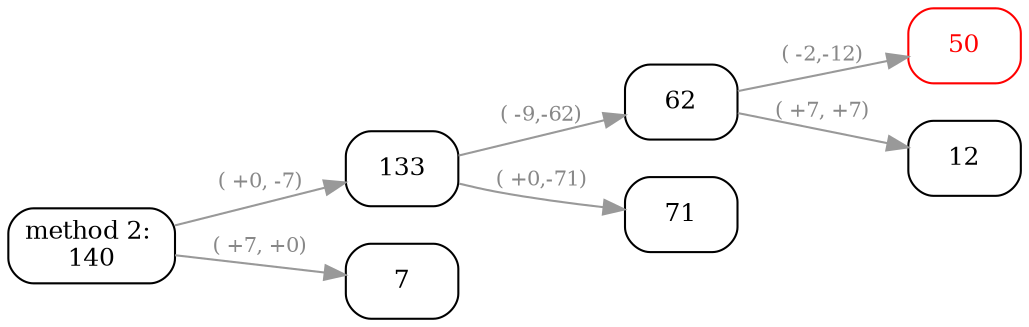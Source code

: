 // comment
digraph "method 2" {
	graph [rankdir=LR]
	node [color=black fontcolor=black fontsize=12 shape=box style=rounded]
	edge [color="#999999" fontcolor="#888888" fontsize=10]
	"02_00_0" [label="method 2: 
140"]
	"02_1_1" [label=133]
	"02_1_2" [label=7]
	"02_00_0" -> "02_1_1" [label="( +0, -7)"]
	"02_00_0" -> "02_1_2" [label="( +7, +0)"]
	"02_2_1" [label=62]
	"02_2_2" [label=71]
	"02_1_1" -> "02_2_1" [label="( -9,-62)"]
	"02_1_1" -> "02_2_2" [label="( +0,-71)"]
	"02_3_1" [label=50 color=red fontcolor=red]
	"02_3_2" [label=12]
	"02_2_1" -> "02_3_1" [label="( -2,-12)"]
	"02_2_1" -> "02_3_2" [label="( +7, +7)"]
}
